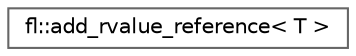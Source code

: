 digraph "Graphical Class Hierarchy"
{
 // INTERACTIVE_SVG=YES
 // LATEX_PDF_SIZE
  bgcolor="transparent";
  edge [fontname=Helvetica,fontsize=10,labelfontname=Helvetica,labelfontsize=10];
  node [fontname=Helvetica,fontsize=10,shape=box,height=0.2,width=0.4];
  rankdir="LR";
  Node0 [id="Node000000",label="fl::add_rvalue_reference\< T \>",height=0.2,width=0.4,color="grey40", fillcolor="white", style="filled",URL="$d4/d36/namespacefl.html#d3/d1e/structfl_1_1add__rvalue__reference",tooltip=" "];
}
